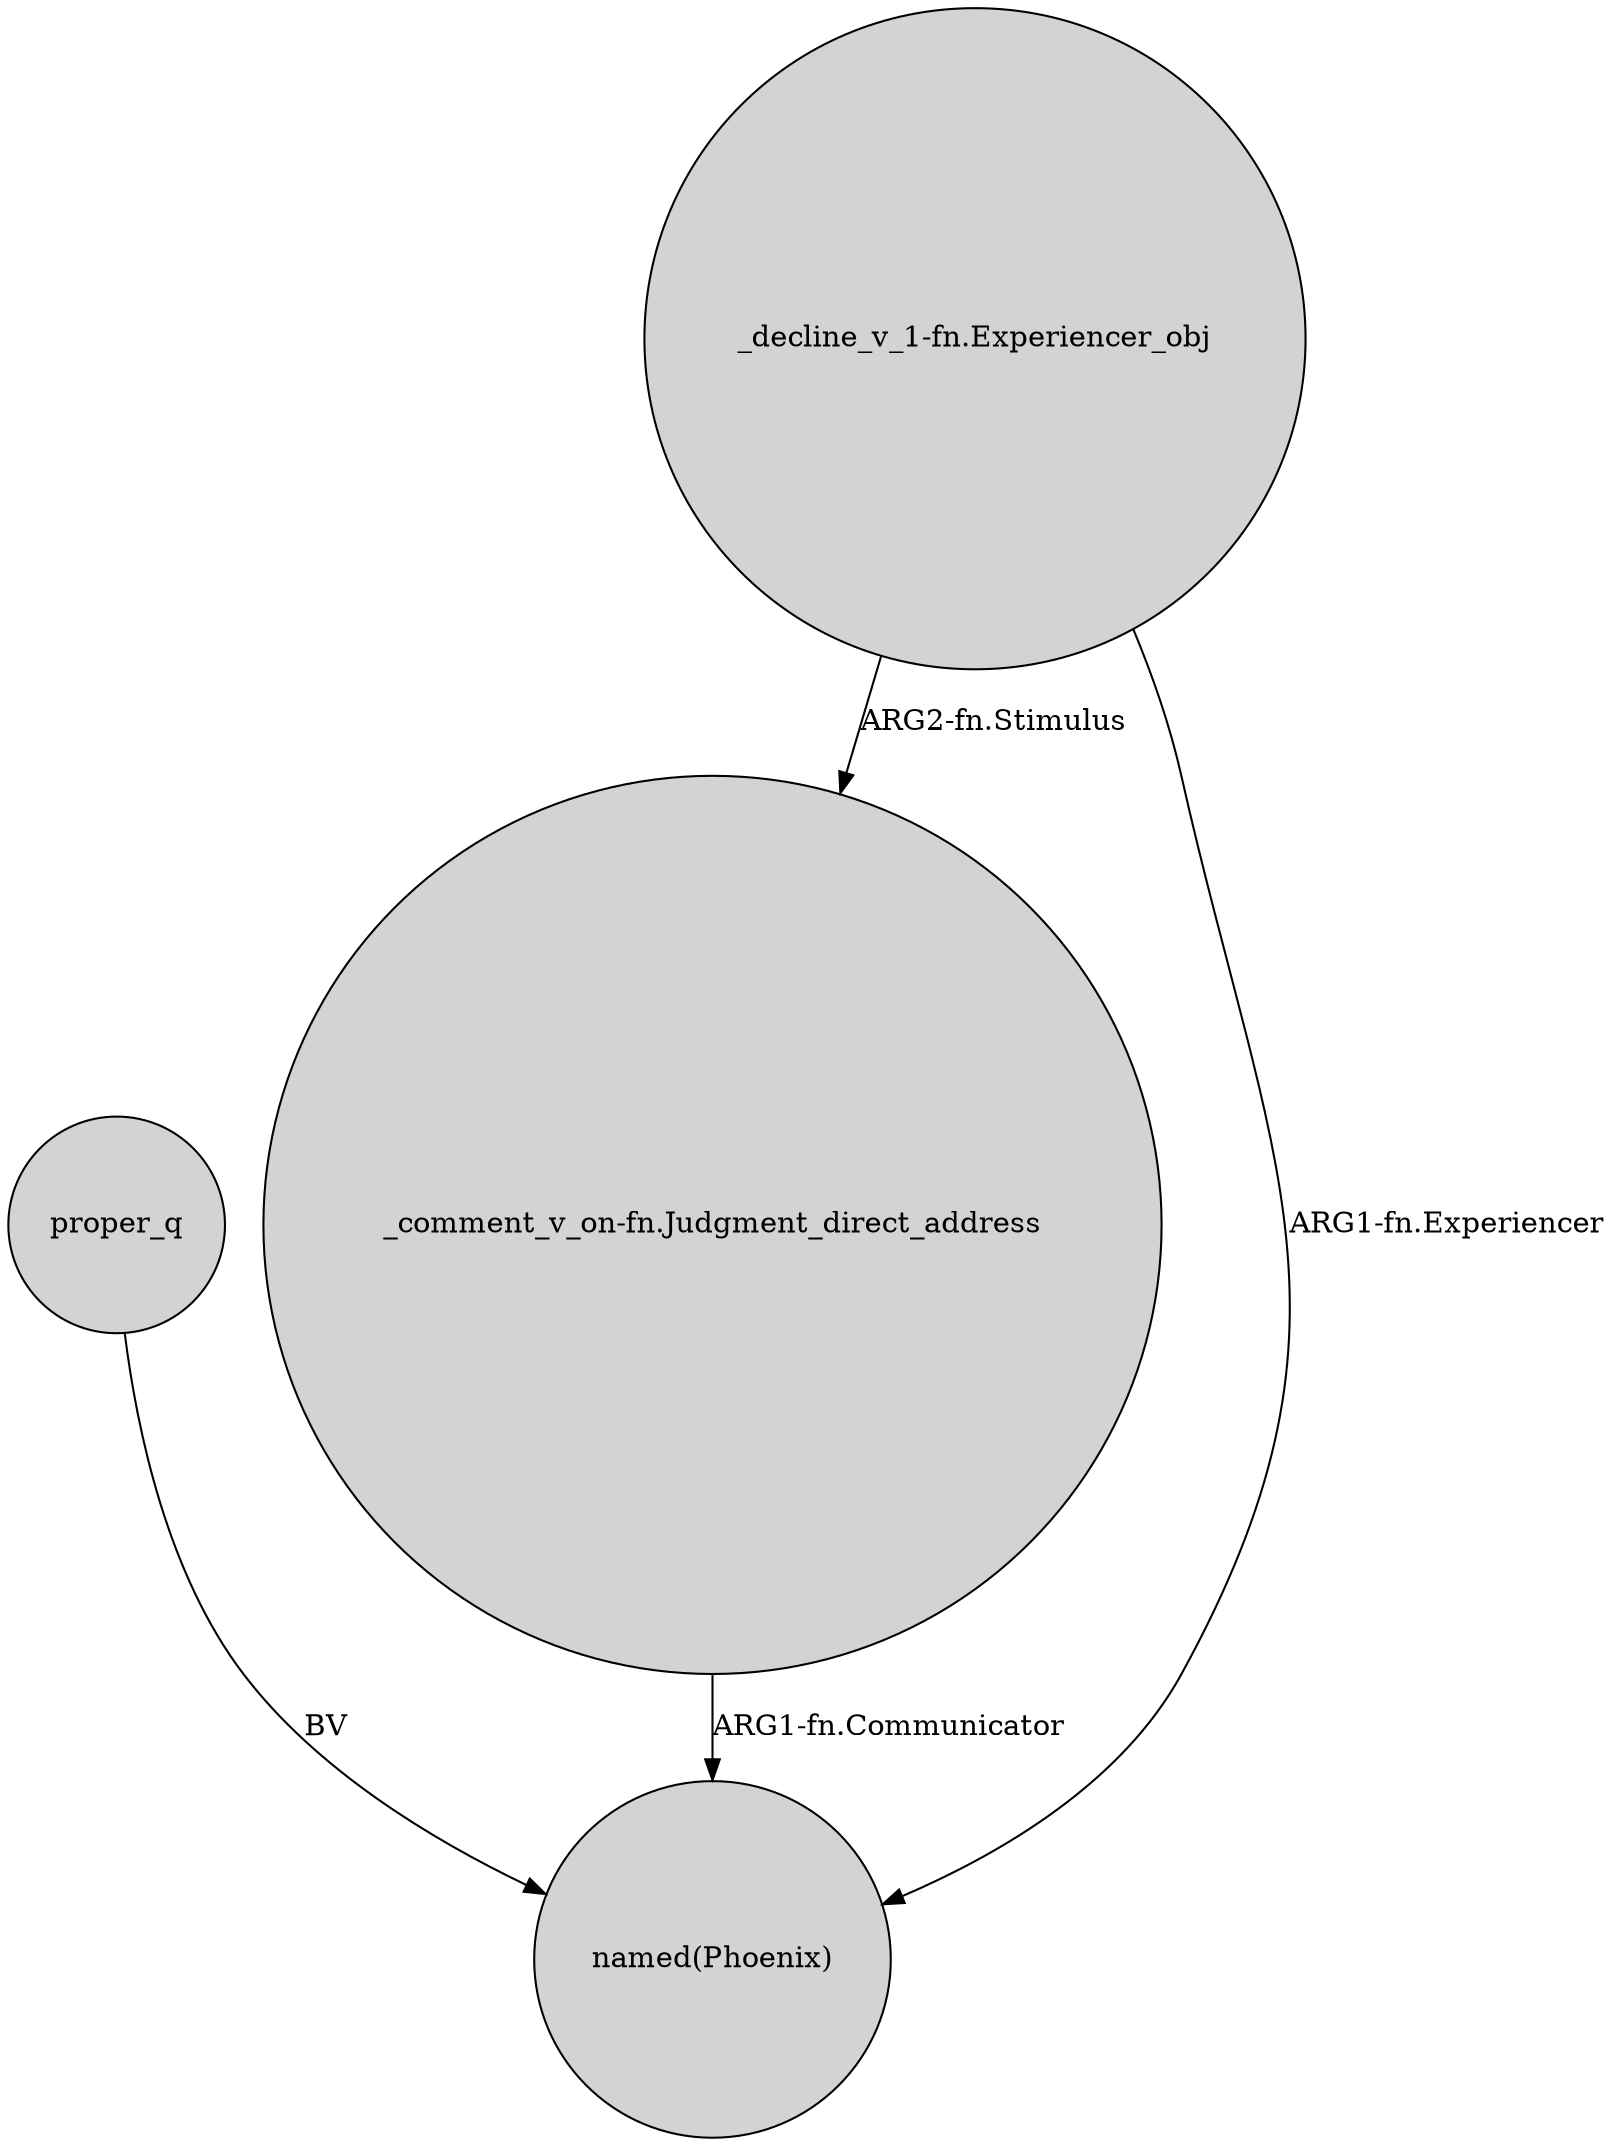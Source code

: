 digraph {
	node [shape=circle style=filled]
	"_comment_v_on-fn.Judgment_direct_address" -> "named(Phoenix)" [label="ARG1-fn.Communicator"]
	proper_q -> "named(Phoenix)" [label=BV]
	"_decline_v_1-fn.Experiencer_obj" -> "_comment_v_on-fn.Judgment_direct_address" [label="ARG2-fn.Stimulus"]
	"_decline_v_1-fn.Experiencer_obj" -> "named(Phoenix)" [label="ARG1-fn.Experiencer"]
}
